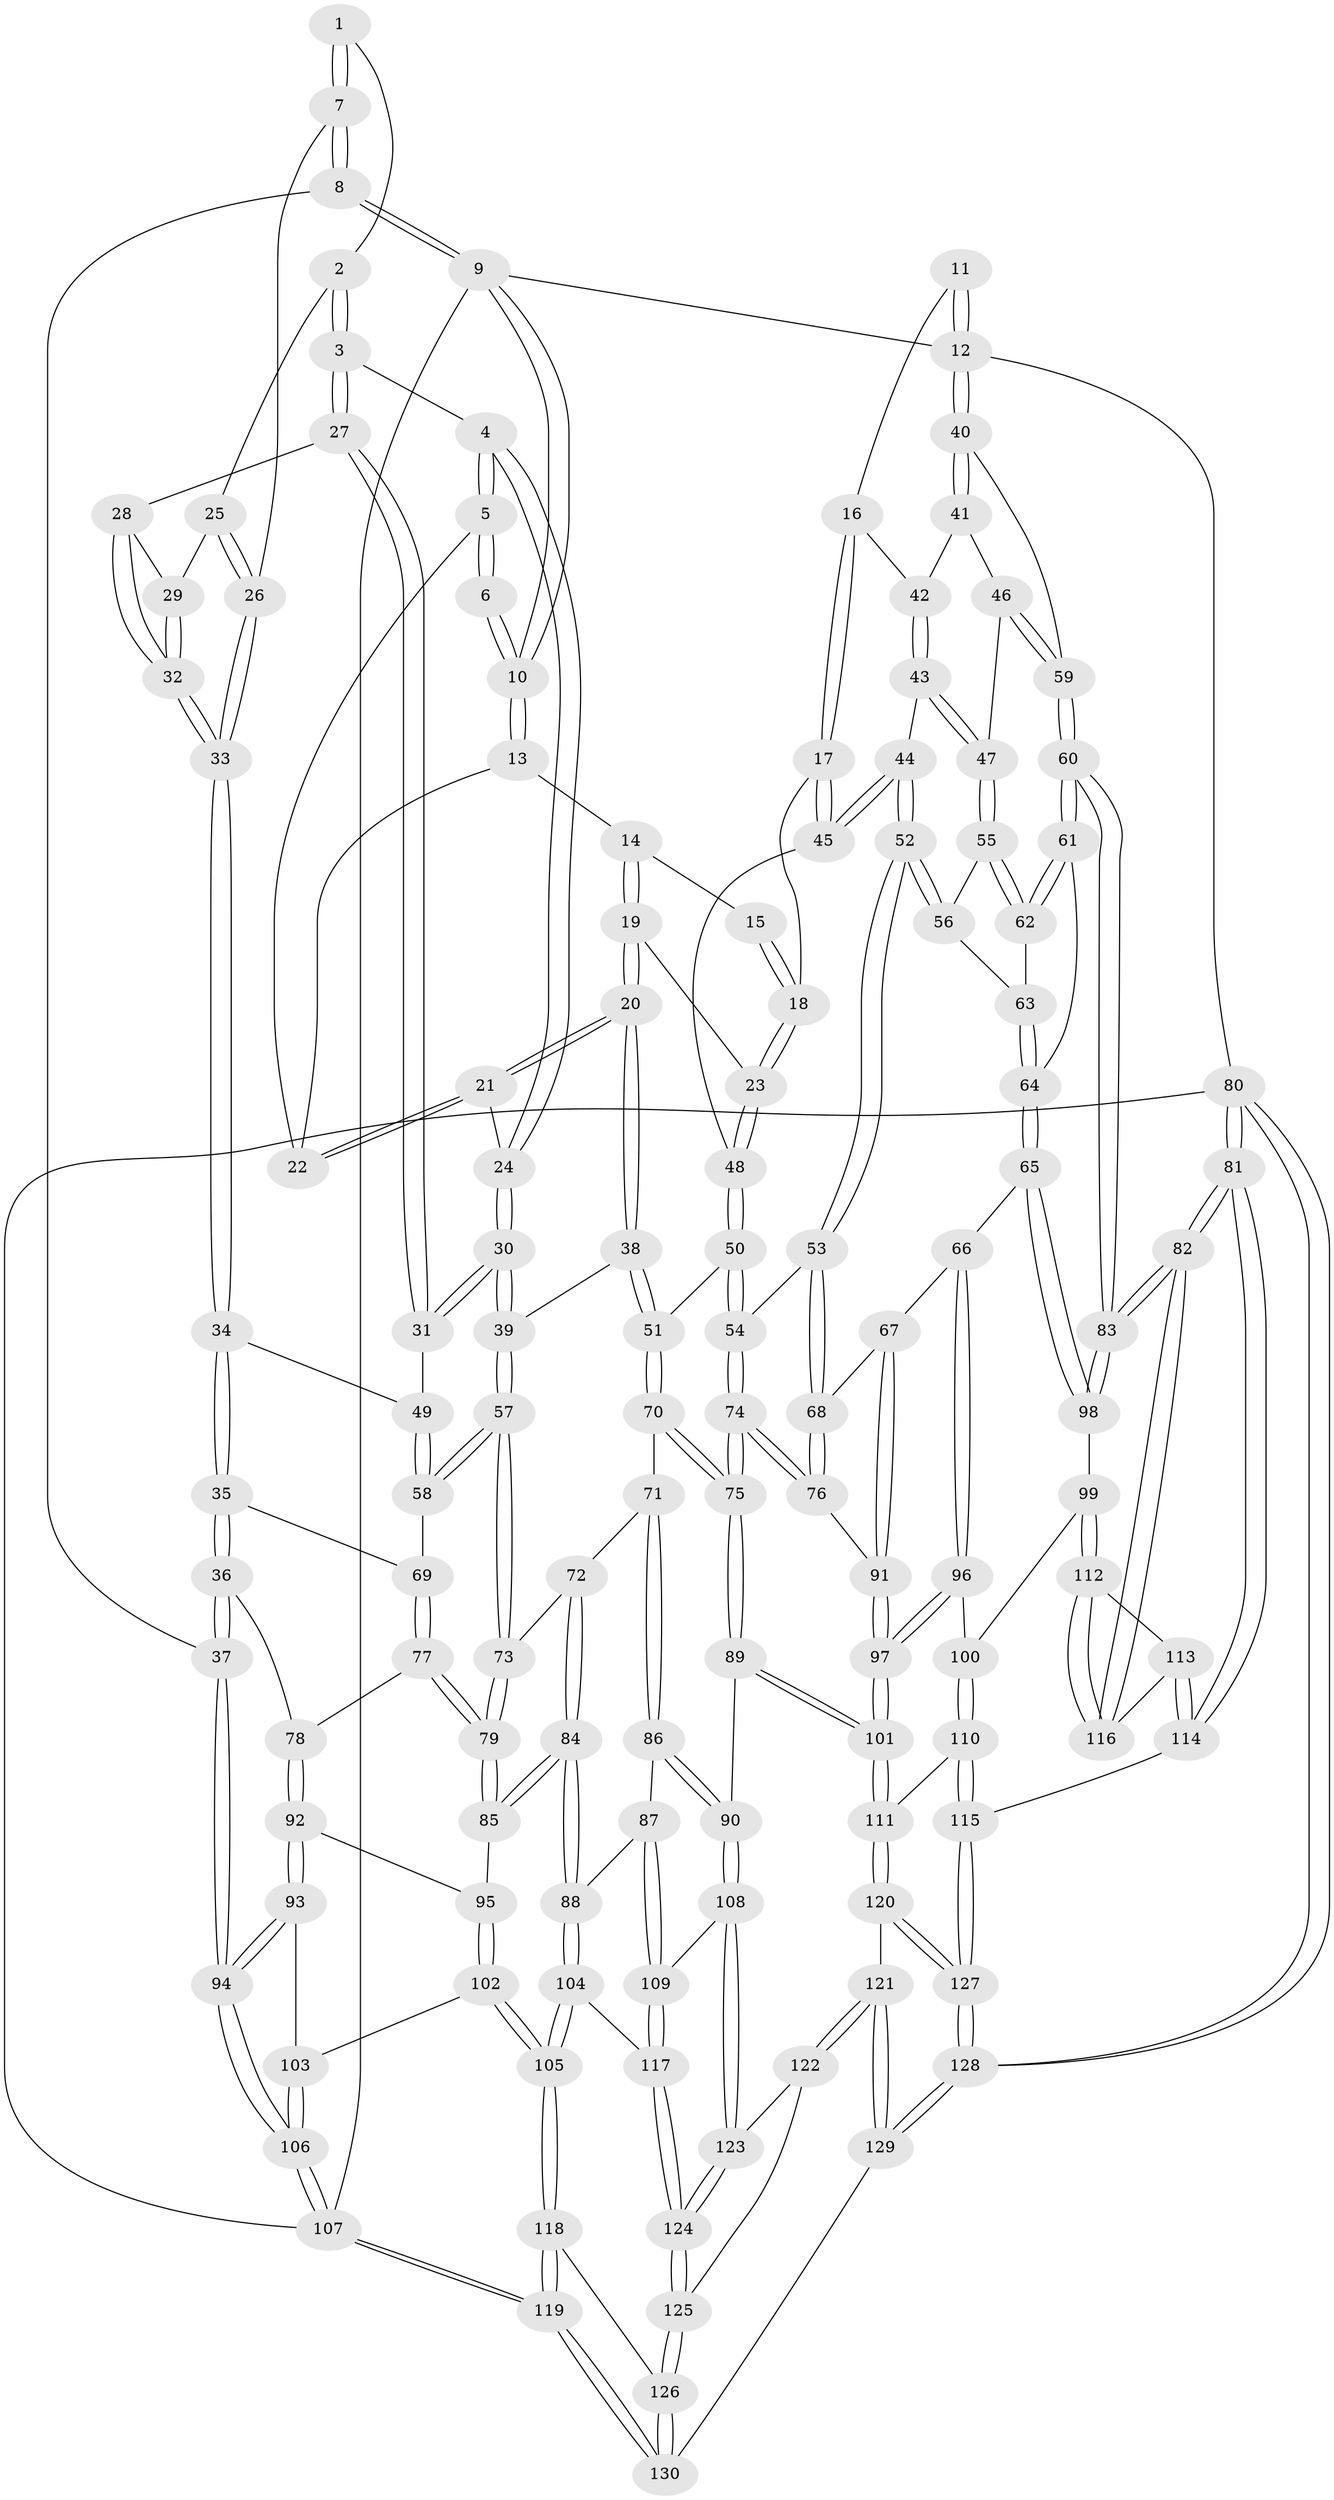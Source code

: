 // coarse degree distribution, {4: 0.43037974683544306, 5: 0.3670886075949367, 3: 0.11392405063291139, 6: 0.0759493670886076, 2: 0.012658227848101266}
// Generated by graph-tools (version 1.1) at 2025/42/03/06/25 10:42:33]
// undirected, 130 vertices, 322 edges
graph export_dot {
graph [start="1"]
  node [color=gray90,style=filled];
  1 [pos="+0.09328792768159208+0.04719832471943271"];
  2 [pos="+0.16871388841116203+0.135340625205307"];
  3 [pos="+0.19080373225976527+0.13726026472641295"];
  4 [pos="+0.25540928372851074+0.0793568708909718"];
  5 [pos="+0.2579321972814476+0.0749020666895672"];
  6 [pos="+0.0754847982784889+0"];
  7 [pos="+0.041125518234335565+0.1685946051175057"];
  8 [pos="+0+0.15838225244526274"];
  9 [pos="+0+0"];
  10 [pos="+0+0"];
  11 [pos="+0.9425592243396731+0"];
  12 [pos="+1+0"];
  13 [pos="+0.419712723949314+0"];
  14 [pos="+0.5109471310051403+0"];
  15 [pos="+0.6863877461317474+0"];
  16 [pos="+0.8373779859686088+0.15096583427269036"];
  17 [pos="+0.8188078707964028+0.15878023469412586"];
  18 [pos="+0.7334896408740154+0.12533676307838562"];
  19 [pos="+0.576538221675077+0.13633775354553318"];
  20 [pos="+0.456007148446218+0.20939559878307484"];
  21 [pos="+0.39443197349374143+0.16192217712975"];
  22 [pos="+0.337935901766239+0"];
  23 [pos="+0.5873105272869639+0.14617434510897767"];
  24 [pos="+0.3175847086644546+0.21152487092152356"];
  25 [pos="+0.09709175077793773+0.16118468703457905"];
  26 [pos="+0.04636791821951942+0.1700316093113793"];
  27 [pos="+0.20111720934545654+0.2067097848317448"];
  28 [pos="+0.15887336648953146+0.21934234959533472"];
  29 [pos="+0.12576349848959192+0.22214539901881253"];
  30 [pos="+0.29719167275481323+0.28760126081097287"];
  31 [pos="+0.22377825321830105+0.2645290096749918"];
  32 [pos="+0.1016139760526164+0.26503080676925633"];
  33 [pos="+0.09872956844391524+0.2689364208544537"];
  34 [pos="+0.10795526334320385+0.3352517530880853"];
  35 [pos="+0.07681355571384108+0.37719832877684906"];
  36 [pos="+0+0.40272104694498223"];
  37 [pos="+0+0.4268861970412598"];
  38 [pos="+0.44377892750910836+0.25454426123043605"];
  39 [pos="+0.33219694408713873+0.3280108176963592"];
  40 [pos="+1+0.1633932977552576"];
  41 [pos="+0.928307715092695+0.18413843114249098"];
  42 [pos="+0.8621644970924678+0.1663787530913873"];
  43 [pos="+0.8740569565747803+0.28489915087528195"];
  44 [pos="+0.7670784478924835+0.2837306557590086"];
  45 [pos="+0.7768159254863579+0.226109743454956"];
  46 [pos="+0.9262820100239407+0.33138540697081864"];
  47 [pos="+0.9134082643728573+0.34230238049212874"];
  48 [pos="+0.608136486175094+0.19779939176811534"];
  49 [pos="+0.15856623548025406+0.3104132970676718"];
  50 [pos="+0.6238318126842378+0.3606181566213102"];
  51 [pos="+0.5569893595473047+0.36974825751999296"];
  52 [pos="+0.7378420805816835+0.3537194352948295"];
  53 [pos="+0.703408918707036+0.3804185230720541"];
  54 [pos="+0.6509107332962257+0.37702082545184834"];
  55 [pos="+0.9115425126450868+0.34657875669269195"];
  56 [pos="+0.7908405505136961+0.3566189738597793"];
  57 [pos="+0.3372574151758667+0.40971494720836077"];
  58 [pos="+0.27441681571629134+0.41767195386655365"];
  59 [pos="+1+0.2068027332767434"];
  60 [pos="+1+0.45683011234963966"];
  61 [pos="+0.939771236972385+0.45539286246578825"];
  62 [pos="+0.9327857539133192+0.4327909825847439"];
  63 [pos="+0.8371429158867227+0.4033300848979516"];
  64 [pos="+0.8830296025277302+0.5168456769566504"];
  65 [pos="+0.8817456069607957+0.5184037023463841"];
  66 [pos="+0.8703876918738785+0.5192106613179104"];
  67 [pos="+0.7878409796379162+0.5070503991752497"];
  68 [pos="+0.7851768131375517+0.505095789761097"];
  69 [pos="+0.1752645887416191+0.4434303999245692"];
  70 [pos="+0.43843078754397447+0.4562414401555717"];
  71 [pos="+0.39532007544088876+0.45780298300593886"];
  72 [pos="+0.3676643326966349+0.44409084672476407"];
  73 [pos="+0.35677078759722686+0.4353615333446732"];
  74 [pos="+0.5979074529938476+0.5862511248086549"];
  75 [pos="+0.5805856055492544+0.6098793068153788"];
  76 [pos="+0.6652752399628843+0.5653991704286383"];
  77 [pos="+0.17610351373042396+0.5384094134647807"];
  78 [pos="+0.14956688789026412+0.5489554688108321"];
  79 [pos="+0.21132264176949817+0.5625591849992364"];
  80 [pos="+1+1"];
  81 [pos="+1+0.9406216650310161"];
  82 [pos="+1+0.8269487446508904"];
  83 [pos="+1+0.7414772548681646"];
  84 [pos="+0.2662024265865849+0.6316946084766367"];
  85 [pos="+0.23685913175533221+0.6107808251579331"];
  86 [pos="+0.3928528876859555+0.6218187780569041"];
  87 [pos="+0.3564491427994944+0.6470888892367033"];
  88 [pos="+0.2922988696023157+0.6687690277662188"];
  89 [pos="+0.575588499116744+0.6720584628613268"];
  90 [pos="+0.5616508447527849+0.6778086557188833"];
  91 [pos="+0.7570449864355863+0.6092119811954139"];
  92 [pos="+0.0903316181920434+0.5928752484767749"];
  93 [pos="+0.005099178871086623+0.5983101070580142"];
  94 [pos="+0+0.5568904860568349"];
  95 [pos="+0.14786321920623632+0.6541979075737576"];
  96 [pos="+0.8088705584860348+0.6644175182983553"];
  97 [pos="+0.7500992023668186+0.6667129860797922"];
  98 [pos="+0.9354488490081978+0.6104094278220101"];
  99 [pos="+0.8671695730884051+0.684825354125194"];
  100 [pos="+0.8534543706942045+0.6824498266979452"];
  101 [pos="+0.6695607784725066+0.7331864653016296"];
  102 [pos="+0.14027962129220953+0.7216623651515834"];
  103 [pos="+0.10864118829109963+0.720016578080075"];
  104 [pos="+0.2753614489235902+0.7347353282863237"];
  105 [pos="+0.19939030182582712+0.7743584367766078"];
  106 [pos="+0+1"];
  107 [pos="+0+1"];
  108 [pos="+0.49760310388123136+0.7499161763572024"];
  109 [pos="+0.4155699987080245+0.7349092886863446"];
  110 [pos="+0.7591705860491613+0.8184620789667293"];
  111 [pos="+0.6853054411461496+0.7717003748170452"];
  112 [pos="+0.8725462721269853+0.6981611146901361"];
  113 [pos="+0.8583734019581161+0.7800413142842971"];
  114 [pos="+0.8049930273599611+0.8369121970451932"];
  115 [pos="+0.7888629687105543+0.842123128983164"];
  116 [pos="+0.9895825391084541+0.7651817920043457"];
  117 [pos="+0.32421437507326745+0.7769554311363306"];
  118 [pos="+0.1919436710357015+0.7952853125892339"];
  119 [pos="+0+1"];
  120 [pos="+0.6017120294796946+0.9063407168175598"];
  121 [pos="+0.5467668449520301+0.9286287074887455"];
  122 [pos="+0.49431727983108403+0.8246746753955568"];
  123 [pos="+0.487969111512001+0.7778341359676603"];
  124 [pos="+0.35449614257498996+0.8311061881985552"];
  125 [pos="+0.3538050852675731+0.9204182411083469"];
  126 [pos="+0.3396229822610763+0.9898344188788866"];
  127 [pos="+0.7929630037663064+1"];
  128 [pos="+0.8871793744293672+1"];
  129 [pos="+0.37797415968695536+1"];
  130 [pos="+0.3496360647584808+1"];
  1 -- 2;
  1 -- 7;
  1 -- 7;
  2 -- 3;
  2 -- 3;
  2 -- 25;
  3 -- 4;
  3 -- 27;
  3 -- 27;
  4 -- 5;
  4 -- 5;
  4 -- 24;
  4 -- 24;
  5 -- 6;
  5 -- 6;
  5 -- 22;
  6 -- 10;
  6 -- 10;
  7 -- 8;
  7 -- 8;
  7 -- 26;
  8 -- 9;
  8 -- 9;
  8 -- 37;
  9 -- 10;
  9 -- 10;
  9 -- 12;
  9 -- 107;
  10 -- 13;
  10 -- 13;
  11 -- 12;
  11 -- 12;
  11 -- 16;
  12 -- 40;
  12 -- 40;
  12 -- 80;
  13 -- 14;
  13 -- 22;
  14 -- 15;
  14 -- 19;
  14 -- 19;
  15 -- 18;
  15 -- 18;
  16 -- 17;
  16 -- 17;
  16 -- 42;
  17 -- 18;
  17 -- 45;
  17 -- 45;
  18 -- 23;
  18 -- 23;
  19 -- 20;
  19 -- 20;
  19 -- 23;
  20 -- 21;
  20 -- 21;
  20 -- 38;
  20 -- 38;
  21 -- 22;
  21 -- 22;
  21 -- 24;
  23 -- 48;
  23 -- 48;
  24 -- 30;
  24 -- 30;
  25 -- 26;
  25 -- 26;
  25 -- 29;
  26 -- 33;
  26 -- 33;
  27 -- 28;
  27 -- 31;
  27 -- 31;
  28 -- 29;
  28 -- 32;
  28 -- 32;
  29 -- 32;
  29 -- 32;
  30 -- 31;
  30 -- 31;
  30 -- 39;
  30 -- 39;
  31 -- 49;
  32 -- 33;
  32 -- 33;
  33 -- 34;
  33 -- 34;
  34 -- 35;
  34 -- 35;
  34 -- 49;
  35 -- 36;
  35 -- 36;
  35 -- 69;
  36 -- 37;
  36 -- 37;
  36 -- 78;
  37 -- 94;
  37 -- 94;
  38 -- 39;
  38 -- 51;
  38 -- 51;
  39 -- 57;
  39 -- 57;
  40 -- 41;
  40 -- 41;
  40 -- 59;
  41 -- 42;
  41 -- 46;
  42 -- 43;
  42 -- 43;
  43 -- 44;
  43 -- 47;
  43 -- 47;
  44 -- 45;
  44 -- 45;
  44 -- 52;
  44 -- 52;
  45 -- 48;
  46 -- 47;
  46 -- 59;
  46 -- 59;
  47 -- 55;
  47 -- 55;
  48 -- 50;
  48 -- 50;
  49 -- 58;
  49 -- 58;
  50 -- 51;
  50 -- 54;
  50 -- 54;
  51 -- 70;
  51 -- 70;
  52 -- 53;
  52 -- 53;
  52 -- 56;
  52 -- 56;
  53 -- 54;
  53 -- 68;
  53 -- 68;
  54 -- 74;
  54 -- 74;
  55 -- 56;
  55 -- 62;
  55 -- 62;
  56 -- 63;
  57 -- 58;
  57 -- 58;
  57 -- 73;
  57 -- 73;
  58 -- 69;
  59 -- 60;
  59 -- 60;
  60 -- 61;
  60 -- 61;
  60 -- 83;
  60 -- 83;
  61 -- 62;
  61 -- 62;
  61 -- 64;
  62 -- 63;
  63 -- 64;
  63 -- 64;
  64 -- 65;
  64 -- 65;
  65 -- 66;
  65 -- 98;
  65 -- 98;
  66 -- 67;
  66 -- 96;
  66 -- 96;
  67 -- 68;
  67 -- 91;
  67 -- 91;
  68 -- 76;
  68 -- 76;
  69 -- 77;
  69 -- 77;
  70 -- 71;
  70 -- 75;
  70 -- 75;
  71 -- 72;
  71 -- 86;
  71 -- 86;
  72 -- 73;
  72 -- 84;
  72 -- 84;
  73 -- 79;
  73 -- 79;
  74 -- 75;
  74 -- 75;
  74 -- 76;
  74 -- 76;
  75 -- 89;
  75 -- 89;
  76 -- 91;
  77 -- 78;
  77 -- 79;
  77 -- 79;
  78 -- 92;
  78 -- 92;
  79 -- 85;
  79 -- 85;
  80 -- 81;
  80 -- 81;
  80 -- 128;
  80 -- 128;
  80 -- 107;
  81 -- 82;
  81 -- 82;
  81 -- 114;
  81 -- 114;
  82 -- 83;
  82 -- 83;
  82 -- 116;
  82 -- 116;
  83 -- 98;
  83 -- 98;
  84 -- 85;
  84 -- 85;
  84 -- 88;
  84 -- 88;
  85 -- 95;
  86 -- 87;
  86 -- 90;
  86 -- 90;
  87 -- 88;
  87 -- 109;
  87 -- 109;
  88 -- 104;
  88 -- 104;
  89 -- 90;
  89 -- 101;
  89 -- 101;
  90 -- 108;
  90 -- 108;
  91 -- 97;
  91 -- 97;
  92 -- 93;
  92 -- 93;
  92 -- 95;
  93 -- 94;
  93 -- 94;
  93 -- 103;
  94 -- 106;
  94 -- 106;
  95 -- 102;
  95 -- 102;
  96 -- 97;
  96 -- 97;
  96 -- 100;
  97 -- 101;
  97 -- 101;
  98 -- 99;
  99 -- 100;
  99 -- 112;
  99 -- 112;
  100 -- 110;
  100 -- 110;
  101 -- 111;
  101 -- 111;
  102 -- 103;
  102 -- 105;
  102 -- 105;
  103 -- 106;
  103 -- 106;
  104 -- 105;
  104 -- 105;
  104 -- 117;
  105 -- 118;
  105 -- 118;
  106 -- 107;
  106 -- 107;
  107 -- 119;
  107 -- 119;
  108 -- 109;
  108 -- 123;
  108 -- 123;
  109 -- 117;
  109 -- 117;
  110 -- 111;
  110 -- 115;
  110 -- 115;
  111 -- 120;
  111 -- 120;
  112 -- 113;
  112 -- 116;
  112 -- 116;
  113 -- 114;
  113 -- 114;
  113 -- 116;
  114 -- 115;
  115 -- 127;
  115 -- 127;
  117 -- 124;
  117 -- 124;
  118 -- 119;
  118 -- 119;
  118 -- 126;
  119 -- 130;
  119 -- 130;
  120 -- 121;
  120 -- 127;
  120 -- 127;
  121 -- 122;
  121 -- 122;
  121 -- 129;
  121 -- 129;
  122 -- 123;
  122 -- 125;
  123 -- 124;
  123 -- 124;
  124 -- 125;
  124 -- 125;
  125 -- 126;
  125 -- 126;
  126 -- 130;
  126 -- 130;
  127 -- 128;
  127 -- 128;
  128 -- 129;
  128 -- 129;
  129 -- 130;
}
